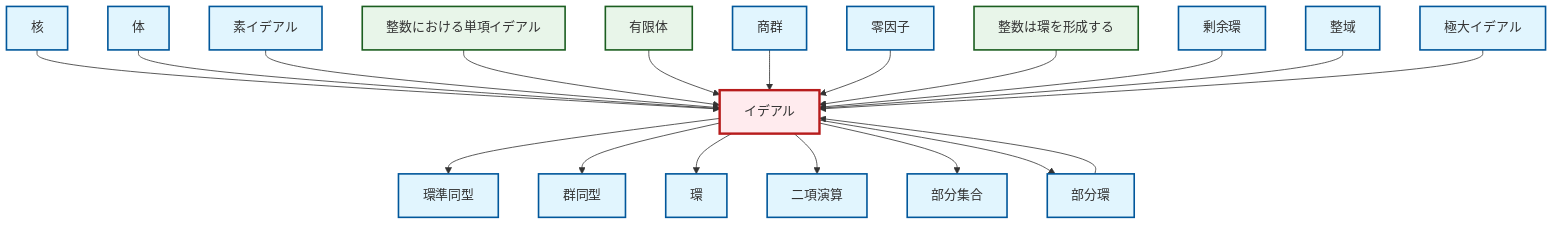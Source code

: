 graph TD
    classDef definition fill:#e1f5fe,stroke:#01579b,stroke-width:2px
    classDef theorem fill:#f3e5f5,stroke:#4a148c,stroke-width:2px
    classDef axiom fill:#fff3e0,stroke:#e65100,stroke-width:2px
    classDef example fill:#e8f5e9,stroke:#1b5e20,stroke-width:2px
    classDef current fill:#ffebee,stroke:#b71c1c,stroke-width:3px
    ex-principal-ideal["整数における単項イデアル"]:::example
    ex-integers-ring["整数は環を形成する"]:::example
    def-ring["環"]:::definition
    ex-finite-field["有限体"]:::example
    def-field["体"]:::definition
    def-binary-operation["二項演算"]:::definition
    def-subset["部分集合"]:::definition
    def-quotient-ring["剰余環"]:::definition
    def-quotient-group["商群"]:::definition
    def-zero-divisor["零因子"]:::definition
    def-kernel["核"]:::definition
    def-integral-domain["整域"]:::definition
    def-maximal-ideal["極大イデアル"]:::definition
    def-prime-ideal["素イデアル"]:::definition
    def-ring-homomorphism["環準同型"]:::definition
    def-isomorphism["群同型"]:::definition
    def-ideal["イデアル"]:::definition
    def-subring["部分環"]:::definition
    def-ideal --> def-ring-homomorphism
    def-kernel --> def-ideal
    def-field --> def-ideal
    def-prime-ideal --> def-ideal
    ex-principal-ideal --> def-ideal
    def-subring --> def-ideal
    def-ideal --> def-isomorphism
    def-ideal --> def-ring
    ex-finite-field --> def-ideal
    def-ideal --> def-binary-operation
    def-quotient-group --> def-ideal
    def-ideal --> def-subset
    def-ideal --> def-subring
    def-zero-divisor --> def-ideal
    ex-integers-ring --> def-ideal
    def-quotient-ring --> def-ideal
    def-integral-domain --> def-ideal
    def-maximal-ideal --> def-ideal
    class def-ideal current